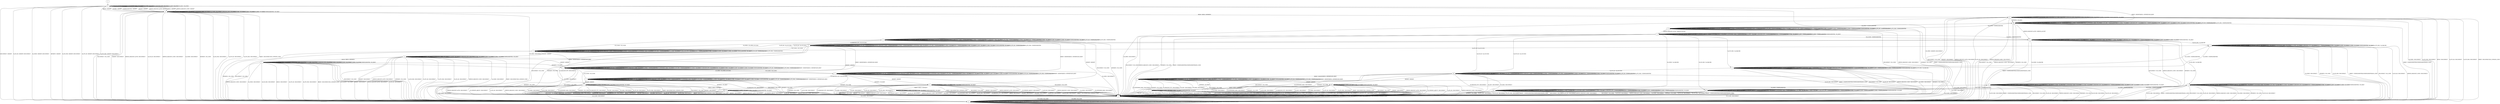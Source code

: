 digraph "" {
	graph ["Incoming time"=0.2851729393005371,
		"Outgoing time"=0.42455339431762695,
		Output="{'States': 32, 'Transitions': 683, 'Filename': '../results/ssh/OpenSSH-OpenSSH-msat-5.dot'}",
		Reference="{'States': 32, 'Transitions': 683, 'Filename': '../subjects/ssh/OpenSSH.dot'}",
		Solver=msat,
		Updated="{'States': 32, 'Transitions': 683, 'Filename': '../subjects/ssh/OpenSSH.dot'}",
		"f-measure"=1.0,
		precision=1.0,
		recall=1.0
	];
	a -> a	[key=0,
		label="CH_WINDOW_ADJUST / CH_NONE"];
	a -> a	[key=1,
		label="DEBUG / NO_RESP"];
	a -> a	[key=2,
		label="CH_EXTENDED_DATA / CH_NONE"];
	a -> a	[key=3,
		label="CH_CLOSE / CH_NONE"];
	a -> a	[key=4,
		label="CH_REQUEST_PTY / CH_NONE"];
	a -> a	[key=5,
		label="IGNORE / NO_RESP"];
	a -> a	[key=6,
		label="CH_EOF / CH_NONE"];
	a -> a	[key=7,
		label="CH_DATA / CH_NONE"];
	a -> a	[key=8,
		label="UNIMPLEMENTED / NO_RESP"];
	a -> f	[key=0,
		label="CH_OPEN / DISCONNECT"];
	a -> l	[key=0,
		label="KEX30 / KEX31+NEWKEYS"];
	a -> q	[key=0,
		label="DISCONNECT / NO_CONN"];
	a -> q	[key=1,
		label="KEXINIT / DISCONNECT"];
	a -> q	[key=2,
		label="SERVICE_REQUEST_AUTH / DISCONNECT"];
	a -> q	[key=3,
		label="UA_PK_OK / DISCONNECT"];
	a -> q	[key=4,
		label="SERVICE_REQUEST_CONN / DISCONNECT"];
	a -> q	[key=5,
		label="UA_NONE / DISCONNECT"];
	a -> q	[key=6,
		label="NEWKEYS / NO_CONN"];
	a -> q	[key=7,
		label="UA_PK_NOK / DISCONNECT"];
	a -> q	[key=8,
		label="UA_PW_OK / DISCONNECT"];
	a -> q	[key=9,
		label="UA_PW_NOK / DISCONNECT"];
	a -> q	[key=10,
		label="REKEY / DISCONNECT|NO_CONN|NO_CONN"];
	b -> b	[key=0,
		label="CH_WINDOW_ADJUST / CH_NONE"];
	b -> b	[key=1,
		label="CH_EXTENDED_DATA / CH_NONE"];
	b -> b	[key=2,
		label="CH_CLOSE / CH_NONE"];
	b -> b	[key=3,
		label="CH_REQUEST_PTY / CH_NONE"];
	b -> b	[key=4,
		label="CH_EOF / CH_NONE"];
	b -> b	[key=5,
		label="CH_DATA / CH_NONE"];
	b -> f	[key=0,
		label="CH_OPEN / KEXINIT+DISCONNECT"];
	b -> q	[key=0,
		label="DISCONNECT / KEXINIT"];
	b -> q	[key=1,
		label="UA_PK_OK / KEXINIT+DISCONNECT"];
	b -> q	[key=2,
		label="UA_NONE / KEXINIT+DISCONNECT"];
	b -> q	[key=3,
		label="NEWKEYS / KEXINIT"];
	b -> q	[key=4,
		label="UA_PK_NOK / KEXINIT+DISCONNECT"];
	b -> q	[key=5,
		label="UA_PW_OK / KEXINIT+DISCONNECT"];
	b -> q	[key=6,
		label="UA_PW_NOK / KEXINIT+DISCONNECT"];
	b -> w	[key=0,
		label="KEXINIT / KEXINIT"];
	b -> w	[key=1,
		label="SERVICE_REQUEST_AUTH / KEXINIT"];
	b -> w	[key=2,
		label="DEBUG / KEXINIT"];
	b -> w	[key=3,
		label="SERVICE_REQUEST_CONN / KEXINIT"];
	b -> w	[key=4,
		label="KEX30 / KEXINIT"];
	b -> w	[key=5,
		label="IGNORE / KEXINIT"];
	b -> w	[key=6,
		label="UNIMPLEMENTED / KEXINIT"];
	b -> bb	[key=0,
		label="REKEY / KEXINIT|KEX31+NEWKEYS|NO_RESP"];
	c -> a	[key=0,
		label="KEXINIT / KEXINIT"];
	c -> c	[key=0,
		label="SERVICE_REQUEST_AUTH / NO_RESP"];
	c -> c	[key=1,
		label="CH_WINDOW_ADJUST / CH_NONE"];
	c -> c	[key=2,
		label="DEBUG / NO_RESP"];
	c -> c	[key=3,
		label="UA_PK_OK / UNIMPLEMENTED"];
	c -> c	[key=4,
		label="SERVICE_REQUEST_CONN / NO_RESP"];
	c -> c	[key=5,
		label="UA_NONE / UNIMPLEMENTED"];
	c -> c	[key=6,
		label="CH_EXTENDED_DATA / CH_NONE"];
	c -> c	[key=7,
		label="UA_PK_NOK / UNIMPLEMENTED"];
	c -> c	[key=8,
		label="CH_CLOSE / CH_NONE"];
	c -> c	[key=9,
		label="CH_REQUEST_PTY / CH_NONE"];
	c -> c	[key=10,
		label="KEX30 / NO_RESP"];
	c -> c	[key=11,
		label="IGNORE / NO_RESP"];
	c -> c	[key=12,
		label="CH_EOF / CH_NONE"];
	c -> c	[key=13,
		label="CH_DATA / CH_NONE"];
	c -> c	[key=14,
		label="UNIMPLEMENTED / NO_RESP"];
	c -> c	[key=15,
		label="UA_PW_OK / UNIMPLEMENTED"];
	c -> c	[key=16,
		label="UA_PW_NOK / UNIMPLEMENTED"];
	c -> c	[key=17,
		label="REKEY / KEXINIT|KEX31+NEWKEYS|NO_RESP"];
	c -> q	[key=0,
		label="DISCONNECT / NO_CONN"];
	c -> q	[key=1,
		label="NEWKEYS / NO_CONN"];
	c -> x	[key=0,
		label="CH_OPEN / CH_OPEN_SUCCESS"];
	d -> d	[key=0,
		label="KEXINIT / UNIMPLEMENTED"];
	d -> d	[key=1,
		label="CH_WINDOW_ADJUST / UNIMPLEMENTED"];
	d -> d	[key=2,
		label="DEBUG / NO_RESP"];
	d -> d	[key=3,
		label="UA_PK_OK / UNIMPLEMENTED"];
	d -> d	[key=4,
		label="UA_NONE / UNIMPLEMENTED"];
	d -> d	[key=5,
		label="CH_EXTENDED_DATA / UNIMPLEMENTED"];
	d -> d	[key=6,
		label="UA_PK_NOK / UNIMPLEMENTED"];
	d -> d	[key=7,
		label="CH_OPEN / CH_MAX"];
	d -> d	[key=8,
		label="CH_REQUEST_PTY / UNIMPLEMENTED"];
	d -> d	[key=9,
		label="KEX30 / UNIMPLEMENTED"];
	d -> d	[key=10,
		label="IGNORE / NO_RESP"];
	d -> d	[key=11,
		label="CH_EOF / UNIMPLEMENTED"];
	d -> d	[key=12,
		label="CH_DATA / UNIMPLEMENTED"];
	d -> d	[key=13,
		label="UNIMPLEMENTED / NO_RESP"];
	d -> d	[key=14,
		label="UA_PW_OK / UNIMPLEMENTED"];
	d -> d	[key=15,
		label="UA_PW_NOK / UNIMPLEMENTED"];
	d -> f	[key=0,
		label="DISCONNECT / NO_CONN"];
	d -> f	[key=1,
		label="SERVICE_REQUEST_CONN / DISCONNECT"];
	d -> f	[key=2,
		label="NEWKEYS / NO_CONN"];
	d -> f	[key=3,
		label="REKEY / UNIMPLEMENTED|UNIMPLEMENTED|NO_CONN"];
	d -> y	[key=0,
		label="SERVICE_REQUEST_AUTH / SERVICE_ACCEPT"];
	d -> bb	[key=0,
		label="CH_CLOSE / UNIMPLEMENTED"];
	e -> e	[key=0,
		label="SERVICE_REQUEST_AUTH / NO_RESP"];
	e -> e	[key=1,
		label="CH_WINDOW_ADJUST / NO_RESP"];
	e -> e	[key=2,
		label="DEBUG / NO_RESP"];
	e -> e	[key=3,
		label="UA_PK_OK / UNIMPLEMENTED"];
	e -> e	[key=4,
		label="SERVICE_REQUEST_CONN / NO_RESP"];
	e -> e	[key=5,
		label="UA_NONE / UNIMPLEMENTED"];
	e -> e	[key=6,
		label="UA_PK_NOK / UNIMPLEMENTED"];
	e -> e	[key=7,
		label="CH_OPEN / CH_MAX"];
	e -> e	[key=8,
		label="KEX30 / NO_RESP"];
	e -> e	[key=9,
		label="IGNORE / NO_RESP"];
	e -> e	[key=10,
		label="UNIMPLEMENTED / NO_RESP"];
	e -> e	[key=11,
		label="UA_PW_OK / UNIMPLEMENTED"];
	e -> e	[key=12,
		label="UA_PW_NOK / UNIMPLEMENTED"];
	e -> e	[key=13,
		label="REKEY / KEXINIT|KEX31+NEWKEYS|NO_RESP"];
	e -> f	[key=0,
		label="DISCONNECT / NO_CONN"];
	e -> f	[key=1,
		label="CH_EXTENDED_DATA / DISCONNECT"];
	e -> f	[key=2,
		label="NEWKEYS / NO_CONN"];
	e -> f	[key=3,
		label="CH_REQUEST_PTY / DISCONNECT"];
	e -> f	[key=4,
		label="CH_EOF / DISCONNECT"];
	e -> f	[key=5,
		label="CH_DATA / DISCONNECT"];
	e -> q	[key=0,
		label="CH_CLOSE / DISCONNECT"];
	e -> dd	[key=0,
		label="KEXINIT / KEXINIT"];
	f -> f	[key=0,
		label="DISCONNECT / NO_CONN"];
	f -> f	[key=1,
		label="KEXINIT / NO_CONN"];
	f -> f	[key=2,
		label="SERVICE_REQUEST_AUTH / NO_CONN"];
	f -> f	[key=3,
		label="CH_WINDOW_ADJUST / NO_CONN"];
	f -> f	[key=4,
		label="DEBUG / NO_CONN"];
	f -> f	[key=5,
		label="UA_PK_OK / NO_CONN"];
	f -> f	[key=6,
		label="SERVICE_REQUEST_CONN / NO_CONN"];
	f -> f	[key=7,
		label="UA_NONE / NO_CONN"];
	f -> f	[key=8,
		label="CH_EXTENDED_DATA / NO_CONN"];
	f -> f	[key=9,
		label="NEWKEYS / NO_CONN"];
	f -> f	[key=10,
		label="UA_PK_NOK / NO_CONN"];
	f -> f	[key=11,
		label="CH_OPEN / CH_MAX"];
	f -> f	[key=12,
		label="CH_REQUEST_PTY / NO_CONN"];
	f -> f	[key=13,
		label="KEX30 / NO_CONN"];
	f -> f	[key=14,
		label="IGNORE / NO_CONN"];
	f -> f	[key=15,
		label="CH_EOF / NO_CONN"];
	f -> f	[key=16,
		label="CH_DATA / NO_CONN"];
	f -> f	[key=17,
		label="UNIMPLEMENTED / NO_CONN"];
	f -> f	[key=18,
		label="UA_PW_OK / NO_CONN"];
	f -> f	[key=19,
		label="UA_PW_NOK / NO_CONN"];
	f -> f	[key=20,
		label="REKEY / NO_CONN|NO_CONN|NO_CONN"];
	f -> q	[key=0,
		label="CH_CLOSE / NO_CONN"];
	g -> f	[key=0,
		label="DISCONNECT / NO_CONN"];
	g -> f	[key=1,
		label="NEWKEYS / NO_CONN"];
	g -> g	[key=0,
		label="SERVICE_REQUEST_AUTH / UNIMPLEMENTED"];
	g -> g	[key=1,
		label="CH_WINDOW_ADJUST / NO_RESP"];
	g -> g	[key=2,
		label="DEBUG / NO_RESP"];
	g -> g	[key=3,
		label="UA_PK_OK / UNIMPLEMENTED"];
	g -> g	[key=4,
		label="SERVICE_REQUEST_CONN / UNIMPLEMENTED"];
	g -> g	[key=5,
		label="UA_NONE / UNIMPLEMENTED"];
	g -> g	[key=6,
		label="CH_EXTENDED_DATA / NO_RESP"];
	g -> g	[key=7,
		label="UA_PK_NOK / UNIMPLEMENTED"];
	g -> g	[key=8,
		label="CH_OPEN / CH_MAX"];
	g -> g	[key=9,
		label="KEX30 / UNIMPLEMENTED"];
	g -> g	[key=10,
		label="IGNORE / NO_RESP"];
	g -> g	[key=11,
		label="CH_EOF / NO_RESP"];
	g -> g	[key=12,
		label="CH_DATA / NO_RESP"];
	g -> g	[key=13,
		label="UNIMPLEMENTED / NO_RESP"];
	g -> g	[key=14,
		label="UA_PW_OK / UNIMPLEMENTED"];
	g -> g	[key=15,
		label="UA_PW_NOK / UNIMPLEMENTED"];
	g -> h	[key=0,
		label="CH_REQUEST_PTY / CH_SUCCESS"];
	g -> n	[key=0,
		label="KEXINIT / KEXINIT"];
	g -> x	[key=0,
		label="REKEY / KEXINIT|KEX31+NEWKEYS|NO_RESP"];
	g -> z	[key=0,
		label="CH_CLOSE / CH_CLOSE"];
	h -> f	[key=0,
		label="DISCONNECT / NO_CONN"];
	h -> f	[key=1,
		label="NEWKEYS / NO_CONN"];
	h -> f	[key=2,
		label="CH_REQUEST_PTY / DISCONNECT"];
	h -> h	[key=0,
		label="SERVICE_REQUEST_AUTH / UNIMPLEMENTED"];
	h -> h	[key=1,
		label="CH_WINDOW_ADJUST / NO_RESP"];
	h -> h	[key=2,
		label="DEBUG / NO_RESP"];
	h -> h	[key=3,
		label="UA_PK_OK / UNIMPLEMENTED"];
	h -> h	[key=4,
		label="SERVICE_REQUEST_CONN / UNIMPLEMENTED"];
	h -> h	[key=5,
		label="UA_NONE / UNIMPLEMENTED"];
	h -> h	[key=6,
		label="CH_EXTENDED_DATA / NO_RESP"];
	h -> h	[key=7,
		label="UA_PK_NOK / UNIMPLEMENTED"];
	h -> h	[key=8,
		label="CH_OPEN / CH_MAX"];
	h -> h	[key=9,
		label="KEX30 / UNIMPLEMENTED"];
	h -> h	[key=10,
		label="IGNORE / NO_RESP"];
	h -> h	[key=11,
		label="CH_EOF / NO_RESP"];
	h -> h	[key=12,
		label="CH_DATA / NO_RESP"];
	h -> h	[key=13,
		label="UNIMPLEMENTED / NO_RESP"];
	h -> h	[key=14,
		label="UA_PW_OK / UNIMPLEMENTED"];
	h -> h	[key=15,
		label="UA_PW_NOK / UNIMPLEMENTED"];
	h -> r	[key=0,
		label="REKEY / KEXINIT|KEX31+NEWKEYS|NO_RESP"];
	h -> u	[key=0,
		label="KEXINIT / KEXINIT"];
	h -> z	[key=0,
		label="CH_CLOSE / CH_CLOSE"];
	i -> f	[key=0,
		label="DISCONNECT / NO_CONN"];
	i -> f	[key=1,
		label="KEXINIT / DISCONNECT"];
	i -> f	[key=2,
		label="SERVICE_REQUEST_AUTH / DISCONNECT"];
	i -> f	[key=3,
		label="CH_WINDOW_ADJUST / DISCONNECT"];
	i -> f	[key=4,
		label="UA_PK_OK / DISCONNECT"];
	i -> f	[key=5,
		label="SERVICE_REQUEST_CONN / DISCONNECT"];
	i -> f	[key=6,
		label="UA_NONE / DISCONNECT"];
	i -> f	[key=7,
		label="CH_EXTENDED_DATA / DISCONNECT"];
	i -> f	[key=8,
		label="UA_PK_NOK / DISCONNECT"];
	i -> f	[key=9,
		label="CH_REQUEST_PTY / DISCONNECT"];
	i -> f	[key=10,
		label="KEX30 / DISCONNECT"];
	i -> f	[key=11,
		label="CH_EOF / DISCONNECT"];
	i -> f	[key=12,
		label="CH_DATA / DISCONNECT"];
	i -> f	[key=13,
		label="UA_PW_OK / DISCONNECT"];
	i -> f	[key=14,
		label="UA_PW_NOK / DISCONNECT"];
	i -> f	[key=15,
		label="REKEY / DISCONNECT|NO_CONN|NO_CONN"];
	i -> i	[key=0,
		label="DEBUG / NO_RESP"];
	i -> i	[key=1,
		label="CH_OPEN / CH_MAX"];
	i -> i	[key=2,
		label="IGNORE / NO_RESP"];
	i -> i	[key=3,
		label="UNIMPLEMENTED / NO_RESP"];
	i -> q	[key=0,
		label="CH_CLOSE / DISCONNECT"];
	i -> x	[key=0,
		label="NEWKEYS / NO_RESP"];
	j -> j	[key=0,
		label="KEXINIT / UNIMPLEMENTED"];
	j -> j	[key=1,
		label="SERVICE_REQUEST_AUTH / SERVICE_ACCEPT"];
	j -> j	[key=2,
		label="CH_WINDOW_ADJUST / CH_NONE"];
	j -> j	[key=3,
		label="DEBUG / NO_RESP"];
	j -> j	[key=4,
		label="CH_EXTENDED_DATA / CH_NONE"];
	j -> j	[key=5,
		label="CH_CLOSE / CH_NONE"];
	j -> j	[key=6,
		label="CH_REQUEST_PTY / CH_NONE"];
	j -> j	[key=7,
		label="KEX30 / UNIMPLEMENTED"];
	j -> j	[key=8,
		label="IGNORE / NO_RESP"];
	j -> j	[key=9,
		label="CH_EOF / CH_NONE"];
	j -> j	[key=10,
		label="CH_DATA / CH_NONE"];
	j -> j	[key=11,
		label="UNIMPLEMENTED / NO_RESP"];
	j -> j	[key=12,
		label="UA_PW_NOK / UA_FAILURE"];
	j -> q	[key=0,
		label="DISCONNECT / NO_CONN"];
	j -> q	[key=1,
		label="UA_PK_OK / DISCONNECT"];
	j -> q	[key=2,
		label="SERVICE_REQUEST_CONN / DISCONNECT"];
	j -> q	[key=3,
		label="UA_NONE / DISCONNECT"];
	j -> q	[key=4,
		label="NEWKEYS / NO_CONN"];
	j -> q	[key=5,
		label="UA_PK_NOK / DISCONNECT"];
	j -> q	[key=6,
		label="REKEY / UNIMPLEMENTED|UNIMPLEMENTED|NO_CONN"];
	j -> s	[key=0,
		label="CH_OPEN / UNIMPLEMENTED"];
	j -> z	[key=0,
		label="UA_PW_OK / UA_SUCCESS"];
	k -> j	[key=0,
		label="UA_PW_NOK / UA_FAILURE"];
	k -> k	[key=0,
		label="KEXINIT / UNIMPLEMENTED"];
	k -> k	[key=1,
		label="SERVICE_REQUEST_AUTH / SERVICE_ACCEPT"];
	k -> k	[key=2,
		label="CH_WINDOW_ADJUST / CH_NONE"];
	k -> k	[key=3,
		label="DEBUG / NO_RESP"];
	k -> k	[key=4,
		label="CH_EXTENDED_DATA / CH_NONE"];
	k -> k	[key=5,
		label="CH_CLOSE / CH_NONE"];
	k -> k	[key=6,
		label="CH_REQUEST_PTY / CH_NONE"];
	k -> k	[key=7,
		label="KEX30 / UNIMPLEMENTED"];
	k -> k	[key=8,
		label="IGNORE / NO_RESP"];
	k -> k	[key=9,
		label="CH_EOF / CH_NONE"];
	k -> k	[key=10,
		label="CH_DATA / CH_NONE"];
	k -> k	[key=11,
		label="UNIMPLEMENTED / NO_RESP"];
	k -> p	[key=0,
		label="UA_NONE / UA_FAILURE"];
	k -> q	[key=0,
		label="DISCONNECT / NO_CONN"];
	k -> q	[key=1,
		label="SERVICE_REQUEST_CONN / DISCONNECT"];
	k -> q	[key=2,
		label="NEWKEYS / NO_CONN"];
	k -> q	[key=3,
		label="REKEY / UNIMPLEMENTED|UNIMPLEMENTED|NO_CONN"];
	k -> t	[key=0,
		label="UA_PK_NOK / UA_FAILURE"];
	k -> y	[key=0,
		label="CH_OPEN / UNIMPLEMENTED"];
	k -> z	[key=0,
		label="UA_PK_OK / UA_SUCCESS"];
	k -> z	[key=1,
		label="UA_PW_OK / UA_SUCCESS"];
	l -> c	[key=0,
		label="NEWKEYS / NO_RESP"];
	l -> f	[key=0,
		label="CH_OPEN / DISCONNECT"];
	l -> l	[key=0,
		label="CH_WINDOW_ADJUST / CH_NONE"];
	l -> l	[key=1,
		label="DEBUG / NO_RESP"];
	l -> l	[key=2,
		label="CH_EXTENDED_DATA / CH_NONE"];
	l -> l	[key=3,
		label="CH_CLOSE / CH_NONE"];
	l -> l	[key=4,
		label="CH_REQUEST_PTY / CH_NONE"];
	l -> l	[key=5,
		label="IGNORE / NO_RESP"];
	l -> l	[key=6,
		label="CH_EOF / CH_NONE"];
	l -> l	[key=7,
		label="CH_DATA / CH_NONE"];
	l -> l	[key=8,
		label="UNIMPLEMENTED / NO_RESP"];
	l -> q	[key=0,
		label="DISCONNECT / NO_CONN"];
	l -> q	[key=1,
		label="KEXINIT / DISCONNECT"];
	l -> q	[key=2,
		label="SERVICE_REQUEST_AUTH / DISCONNECT"];
	l -> q	[key=3,
		label="UA_PK_OK / DISCONNECT"];
	l -> q	[key=4,
		label="SERVICE_REQUEST_CONN / DISCONNECT"];
	l -> q	[key=5,
		label="UA_NONE / DISCONNECT"];
	l -> q	[key=6,
		label="UA_PK_NOK / DISCONNECT"];
	l -> q	[key=7,
		label="KEX30 / DISCONNECT"];
	l -> q	[key=8,
		label="UA_PW_OK / DISCONNECT"];
	l -> q	[key=9,
		label="UA_PW_NOK / DISCONNECT"];
	l -> q	[key=10,
		label="REKEY / DISCONNECT|NO_CONN|NO_CONN"];
	m -> f	[key=0,
		label="DISCONNECT / NO_CONN"];
	m -> f	[key=1,
		label="UA_PK_OK / DISCONNECT"];
	m -> f	[key=2,
		label="SERVICE_REQUEST_CONN / DISCONNECT"];
	m -> f	[key=3,
		label="NEWKEYS / NO_CONN"];
	m -> f	[key=4,
		label="UA_PK_NOK / DISCONNECT"];
	m -> f	[key=5,
		label="UA_PW_OK / DISCONNECT"];
	m -> f	[key=6,
		label="UA_PW_NOK / DISCONNECT"];
	m -> f	[key=7,
		label="REKEY / UNIMPLEMENTED|UNIMPLEMENTED|NO_CONN"];
	m -> m	[key=0,
		label="KEXINIT / UNIMPLEMENTED"];
	m -> m	[key=1,
		label="SERVICE_REQUEST_AUTH / SERVICE_ACCEPT"];
	m -> m	[key=2,
		label="CH_WINDOW_ADJUST / UNIMPLEMENTED"];
	m -> m	[key=3,
		label="DEBUG / NO_RESP"];
	m -> m	[key=4,
		label="UA_NONE / UA_FAILURE"];
	m -> m	[key=5,
		label="CH_EXTENDED_DATA / UNIMPLEMENTED"];
	m -> m	[key=6,
		label="CH_OPEN / CH_MAX"];
	m -> m	[key=7,
		label="CH_REQUEST_PTY / UNIMPLEMENTED"];
	m -> m	[key=8,
		label="KEX30 / UNIMPLEMENTED"];
	m -> m	[key=9,
		label="IGNORE / NO_RESP"];
	m -> m	[key=10,
		label="CH_EOF / UNIMPLEMENTED"];
	m -> m	[key=11,
		label="CH_DATA / UNIMPLEMENTED"];
	m -> m	[key=12,
		label="UNIMPLEMENTED / NO_RESP"];
	m -> p	[key=0,
		label="CH_CLOSE / UNIMPLEMENTED"];
	n -> f	[key=0,
		label="DISCONNECT / NO_CONN"];
	n -> f	[key=1,
		label="KEXINIT / DISCONNECT"];
	n -> f	[key=2,
		label="SERVICE_REQUEST_AUTH / DISCONNECT"];
	n -> f	[key=3,
		label="CH_WINDOW_ADJUST / DISCONNECT"];
	n -> f	[key=4,
		label="UA_PK_OK / DISCONNECT"];
	n -> f	[key=5,
		label="SERVICE_REQUEST_CONN / DISCONNECT"];
	n -> f	[key=6,
		label="UA_NONE / DISCONNECT"];
	n -> f	[key=7,
		label="CH_EXTENDED_DATA / DISCONNECT"];
	n -> f	[key=8,
		label="NEWKEYS / NO_CONN"];
	n -> f	[key=9,
		label="UA_PK_NOK / DISCONNECT"];
	n -> f	[key=10,
		label="CH_REQUEST_PTY / DISCONNECT"];
	n -> f	[key=11,
		label="CH_EOF / DISCONNECT"];
	n -> f	[key=12,
		label="CH_DATA / DISCONNECT"];
	n -> f	[key=13,
		label="UA_PW_OK / DISCONNECT"];
	n -> f	[key=14,
		label="UA_PW_NOK / DISCONNECT"];
	n -> f	[key=15,
		label="REKEY / DISCONNECT|NO_CONN|NO_CONN"];
	n -> i	[key=0,
		label="KEX30 / KEX31+NEWKEYS"];
	n -> n	[key=0,
		label="DEBUG / NO_RESP"];
	n -> n	[key=1,
		label="CH_OPEN / CH_MAX"];
	n -> n	[key=2,
		label="IGNORE / NO_RESP"];
	n -> n	[key=3,
		label="UNIMPLEMENTED / NO_RESP"];
	n -> q	[key=0,
		label="CH_CLOSE / DISCONNECT"];
	o -> b	[key=0];
	p -> m	[key=0,
		label="CH_OPEN / UNIMPLEMENTED"];
	p -> p	[key=0,
		label="KEXINIT / UNIMPLEMENTED"];
	p -> p	[key=1,
		label="SERVICE_REQUEST_AUTH / SERVICE_ACCEPT"];
	p -> p	[key=2,
		label="CH_WINDOW_ADJUST / CH_NONE"];
	p -> p	[key=3,
		label="DEBUG / NO_RESP"];
	p -> p	[key=4,
		label="UA_NONE / UA_FAILURE"];
	p -> p	[key=5,
		label="CH_EXTENDED_DATA / CH_NONE"];
	p -> p	[key=6,
		label="CH_CLOSE / CH_NONE"];
	p -> p	[key=7,
		label="CH_REQUEST_PTY / CH_NONE"];
	p -> p	[key=8,
		label="KEX30 / UNIMPLEMENTED"];
	p -> p	[key=9,
		label="IGNORE / NO_RESP"];
	p -> p	[key=10,
		label="CH_EOF / CH_NONE"];
	p -> p	[key=11,
		label="CH_DATA / CH_NONE"];
	p -> p	[key=12,
		label="UNIMPLEMENTED / NO_RESP"];
	p -> q	[key=0,
		label="DISCONNECT / NO_CONN"];
	p -> q	[key=1,
		label="UA_PK_OK / DISCONNECT"];
	p -> q	[key=2,
		label="SERVICE_REQUEST_CONN / DISCONNECT"];
	p -> q	[key=3,
		label="NEWKEYS / NO_CONN"];
	p -> q	[key=4,
		label="UA_PK_NOK / DISCONNECT"];
	p -> q	[key=5,
		label="UA_PW_OK / DISCONNECT"];
	p -> q	[key=6,
		label="UA_PW_NOK / DISCONNECT"];
	p -> q	[key=7,
		label="REKEY / UNIMPLEMENTED|UNIMPLEMENTED|NO_CONN"];
	q -> f	[key=0,
		label="CH_OPEN / NO_CONN"];
	q -> q	[key=0,
		label="DISCONNECT / NO_CONN"];
	q -> q	[key=1,
		label="KEXINIT / NO_CONN"];
	q -> q	[key=2,
		label="SERVICE_REQUEST_AUTH / NO_CONN"];
	q -> q	[key=3,
		label="CH_WINDOW_ADJUST / CH_NONE"];
	q -> q	[key=4,
		label="DEBUG / NO_CONN"];
	q -> q	[key=5,
		label="UA_PK_OK / NO_CONN"];
	q -> q	[key=6,
		label="SERVICE_REQUEST_CONN / NO_CONN"];
	q -> q	[key=7,
		label="UA_NONE / NO_CONN"];
	q -> q	[key=8,
		label="CH_EXTENDED_DATA / CH_NONE"];
	q -> q	[key=9,
		label="NEWKEYS / NO_CONN"];
	q -> q	[key=10,
		label="UA_PK_NOK / NO_CONN"];
	q -> q	[key=11,
		label="CH_CLOSE / CH_NONE"];
	q -> q	[key=12,
		label="CH_REQUEST_PTY / CH_NONE"];
	q -> q	[key=13,
		label="KEX30 / NO_CONN"];
	q -> q	[key=14,
		label="IGNORE / NO_CONN"];
	q -> q	[key=15,
		label="CH_EOF / CH_NONE"];
	q -> q	[key=16,
		label="CH_DATA / CH_NONE"];
	q -> q	[key=17,
		label="UNIMPLEMENTED / NO_CONN"];
	q -> q	[key=18,
		label="UA_PW_OK / NO_CONN"];
	q -> q	[key=19,
		label="UA_PW_NOK / NO_CONN"];
	q -> q	[key=20,
		label="REKEY / NO_CONN|NO_CONN|NO_CONN"];
	r -> c	[key=0,
		label="CH_CLOSE / CH_CLOSE"];
	r -> f	[key=0,
		label="DISCONNECT / NO_CONN"];
	r -> f	[key=1,
		label="NEWKEYS / NO_CONN"];
	r -> f	[key=2,
		label="CH_REQUEST_PTY / DISCONNECT"];
	r -> r	[key=0,
		label="SERVICE_REQUEST_AUTH / NO_RESP"];
	r -> r	[key=1,
		label="CH_WINDOW_ADJUST / NO_RESP"];
	r -> r	[key=2,
		label="DEBUG / NO_RESP"];
	r -> r	[key=3,
		label="UA_PK_OK / UNIMPLEMENTED"];
	r -> r	[key=4,
		label="SERVICE_REQUEST_CONN / NO_RESP"];
	r -> r	[key=5,
		label="UA_NONE / UNIMPLEMENTED"];
	r -> r	[key=6,
		label="CH_EXTENDED_DATA / NO_RESP"];
	r -> r	[key=7,
		label="UA_PK_NOK / UNIMPLEMENTED"];
	r -> r	[key=8,
		label="CH_OPEN / CH_MAX"];
	r -> r	[key=9,
		label="KEX30 / NO_RESP"];
	r -> r	[key=10,
		label="IGNORE / NO_RESP"];
	r -> r	[key=11,
		label="CH_EOF / NO_RESP"];
	r -> r	[key=12,
		label="CH_DATA / NO_RESP"];
	r -> r	[key=13,
		label="UNIMPLEMENTED / NO_RESP"];
	r -> r	[key=14,
		label="UA_PW_OK / UNIMPLEMENTED"];
	r -> r	[key=15,
		label="UA_PW_NOK / UNIMPLEMENTED"];
	r -> r	[key=16,
		label="REKEY / KEXINIT|KEX31+NEWKEYS|NO_RESP"];
	r -> u	[key=0,
		label="KEXINIT / KEXINIT"];
	s -> f	[key=0,
		label="DISCONNECT / NO_CONN"];
	s -> f	[key=1,
		label="UA_PK_OK / DISCONNECT"];
	s -> f	[key=2,
		label="SERVICE_REQUEST_CONN / DISCONNECT"];
	s -> f	[key=3,
		label="UA_NONE / DISCONNECT"];
	s -> f	[key=4,
		label="NEWKEYS / NO_CONN"];
	s -> f	[key=5,
		label="UA_PK_NOK / DISCONNECT"];
	s -> f	[key=6,
		label="REKEY / UNIMPLEMENTED|UNIMPLEMENTED|NO_CONN"];
	s -> j	[key=0,
		label="CH_CLOSE / UNIMPLEMENTED"];
	s -> s	[key=0,
		label="KEXINIT / UNIMPLEMENTED"];
	s -> s	[key=1,
		label="SERVICE_REQUEST_AUTH / SERVICE_ACCEPT"];
	s -> s	[key=2,
		label="CH_WINDOW_ADJUST / UNIMPLEMENTED"];
	s -> s	[key=3,
		label="DEBUG / NO_RESP"];
	s -> s	[key=4,
		label="CH_EXTENDED_DATA / UNIMPLEMENTED"];
	s -> s	[key=5,
		label="CH_OPEN / CH_MAX"];
	s -> s	[key=6,
		label="CH_REQUEST_PTY / UNIMPLEMENTED"];
	s -> s	[key=7,
		label="KEX30 / UNIMPLEMENTED"];
	s -> s	[key=8,
		label="IGNORE / NO_RESP"];
	s -> s	[key=9,
		label="CH_EOF / UNIMPLEMENTED"];
	s -> s	[key=10,
		label="CH_DATA / UNIMPLEMENTED"];
	s -> s	[key=11,
		label="UNIMPLEMENTED / NO_RESP"];
	s -> s	[key=12,
		label="UA_PW_NOK / UA_FAILURE"];
	s -> ee	[key=0,
		label="UA_PW_OK / UA_SUCCESS"];
	t -> q	[key=0,
		label="DISCONNECT / NO_CONN"];
	t -> q	[key=1,
		label="UA_PK_OK / DISCONNECT"];
	t -> q	[key=2,
		label="SERVICE_REQUEST_CONN / DISCONNECT"];
	t -> q	[key=3,
		label="UA_NONE / DISCONNECT"];
	t -> q	[key=4,
		label="NEWKEYS / NO_CONN"];
	t -> q	[key=5,
		label="UA_PW_OK / DISCONNECT"];
	t -> q	[key=6,
		label="UA_PW_NOK / DISCONNECT"];
	t -> q	[key=7,
		label="REKEY / UNIMPLEMENTED|UNIMPLEMENTED|NO_CONN"];
	t -> t	[key=0,
		label="KEXINIT / UNIMPLEMENTED"];
	t -> t	[key=1,
		label="SERVICE_REQUEST_AUTH / SERVICE_ACCEPT"];
	t -> t	[key=2,
		label="CH_WINDOW_ADJUST / CH_NONE"];
	t -> t	[key=3,
		label="DEBUG / NO_RESP"];
	t -> t	[key=4,
		label="CH_EXTENDED_DATA / CH_NONE"];
	t -> t	[key=5,
		label="UA_PK_NOK / UA_FAILURE"];
	t -> t	[key=6,
		label="CH_CLOSE / CH_NONE"];
	t -> t	[key=7,
		label="CH_REQUEST_PTY / CH_NONE"];
	t -> t	[key=8,
		label="KEX30 / UNIMPLEMENTED"];
	t -> t	[key=9,
		label="IGNORE / NO_RESP"];
	t -> t	[key=10,
		label="CH_EOF / CH_NONE"];
	t -> t	[key=11,
		label="CH_DATA / CH_NONE"];
	t -> t	[key=12,
		label="UNIMPLEMENTED / NO_RESP"];
	t -> aa	[key=0,
		label="CH_OPEN / UNIMPLEMENTED"];
	u -> f	[key=0,
		label="DISCONNECT / NO_CONN"];
	u -> f	[key=1,
		label="KEXINIT / DISCONNECT"];
	u -> f	[key=2,
		label="SERVICE_REQUEST_AUTH / DISCONNECT"];
	u -> f	[key=3,
		label="CH_WINDOW_ADJUST / DISCONNECT"];
	u -> f	[key=4,
		label="UA_PK_OK / DISCONNECT"];
	u -> f	[key=5,
		label="SERVICE_REQUEST_CONN / DISCONNECT"];
	u -> f	[key=6,
		label="UA_NONE / DISCONNECT"];
	u -> f	[key=7,
		label="CH_EXTENDED_DATA / DISCONNECT"];
	u -> f	[key=8,
		label="NEWKEYS / NO_CONN"];
	u -> f	[key=9,
		label="UA_PK_NOK / DISCONNECT"];
	u -> f	[key=10,
		label="CH_REQUEST_PTY / DISCONNECT"];
	u -> f	[key=11,
		label="CH_EOF / DISCONNECT"];
	u -> f	[key=12,
		label="CH_DATA / DISCONNECT"];
	u -> f	[key=13,
		label="UA_PW_OK / DISCONNECT"];
	u -> f	[key=14,
		label="UA_PW_NOK / DISCONNECT"];
	u -> f	[key=15,
		label="REKEY / DISCONNECT|NO_CONN|NO_CONN"];
	u -> q	[key=0,
		label="CH_CLOSE / DISCONNECT"];
	u -> u	[key=0,
		label="DEBUG / NO_RESP"];
	u -> u	[key=1,
		label="CH_OPEN / CH_MAX"];
	u -> u	[key=2,
		label="IGNORE / NO_RESP"];
	u -> u	[key=3,
		label="UNIMPLEMENTED / NO_RESP"];
	u -> ff	[key=0,
		label="KEX30 / KEX31+NEWKEYS"];
	v -> e	[key=0,
		label="NEWKEYS / NO_RESP"];
	v -> f	[key=0,
		label="DISCONNECT / NO_CONN"];
	v -> f	[key=1,
		label="KEXINIT / DISCONNECT"];
	v -> f	[key=2,
		label="SERVICE_REQUEST_AUTH / DISCONNECT"];
	v -> f	[key=3,
		label="CH_WINDOW_ADJUST / DISCONNECT"];
	v -> f	[key=4,
		label="UA_PK_OK / DISCONNECT"];
	v -> f	[key=5,
		label="SERVICE_REQUEST_CONN / DISCONNECT"];
	v -> f	[key=6,
		label="UA_NONE / DISCONNECT"];
	v -> f	[key=7,
		label="CH_EXTENDED_DATA / DISCONNECT"];
	v -> f	[key=8,
		label="UA_PK_NOK / DISCONNECT"];
	v -> f	[key=9,
		label="CH_REQUEST_PTY / DISCONNECT"];
	v -> f	[key=10,
		label="KEX30 / DISCONNECT"];
	v -> f	[key=11,
		label="CH_EOF / DISCONNECT"];
	v -> f	[key=12,
		label="CH_DATA / DISCONNECT"];
	v -> f	[key=13,
		label="UA_PW_OK / DISCONNECT"];
	v -> f	[key=14,
		label="UA_PW_NOK / DISCONNECT"];
	v -> f	[key=15,
		label="REKEY / DISCONNECT|NO_CONN|NO_CONN"];
	v -> q	[key=0,
		label="CH_CLOSE / DISCONNECT"];
	v -> v	[key=0,
		label="DEBUG / NO_RESP"];
	v -> v	[key=1,
		label="CH_OPEN / CH_MAX"];
	v -> v	[key=2,
		label="IGNORE / NO_RESP"];
	v -> v	[key=3,
		label="UNIMPLEMENTED / NO_RESP"];
	w -> f	[key=0,
		label="CH_OPEN / DISCONNECT"];
	w -> q	[key=0,
		label="DISCONNECT / NO_CONN"];
	w -> q	[key=1,
		label="KEXINIT / DISCONNECT"];
	w -> q	[key=2,
		label="SERVICE_REQUEST_AUTH / DISCONNECT"];
	w -> q	[key=3,
		label="UA_PK_OK / DISCONNECT"];
	w -> q	[key=4,
		label="SERVICE_REQUEST_CONN / DISCONNECT"];
	w -> q	[key=5,
		label="UA_NONE / DISCONNECT"];
	w -> q	[key=6,
		label="NEWKEYS / NO_CONN"];
	w -> q	[key=7,
		label="UA_PK_NOK / DISCONNECT"];
	w -> q	[key=8,
		label="UA_PW_OK / DISCONNECT"];
	w -> q	[key=9,
		label="UA_PW_NOK / DISCONNECT"];
	w -> q	[key=10,
		label="REKEY / DISCONNECT|NO_CONN|NO_CONN"];
	w -> w	[key=0,
		label="CH_WINDOW_ADJUST / CH_NONE"];
	w -> w	[key=1,
		label="DEBUG / NO_RESP"];
	w -> w	[key=2,
		label="CH_EXTENDED_DATA / CH_NONE"];
	w -> w	[key=3,
		label="CH_CLOSE / CH_NONE"];
	w -> w	[key=4,
		label="CH_REQUEST_PTY / CH_NONE"];
	w -> w	[key=5,
		label="IGNORE / NO_RESP"];
	w -> w	[key=6,
		label="CH_EOF / CH_NONE"];
	w -> w	[key=7,
		label="CH_DATA / CH_NONE"];
	w -> w	[key=8,
		label="UNIMPLEMENTED / NO_RESP"];
	w -> cc	[key=0,
		label="KEX30 / KEX31+NEWKEYS"];
	x -> c	[key=0,
		label="CH_CLOSE / CH_CLOSE"];
	x -> f	[key=0,
		label="DISCONNECT / NO_CONN"];
	x -> f	[key=1,
		label="NEWKEYS / NO_CONN"];
	x -> n	[key=0,
		label="KEXINIT / KEXINIT"];
	x -> r	[key=0,
		label="CH_REQUEST_PTY / CH_SUCCESS"];
	x -> x	[key=0,
		label="SERVICE_REQUEST_AUTH / NO_RESP"];
	x -> x	[key=1,
		label="CH_WINDOW_ADJUST / NO_RESP"];
	x -> x	[key=2,
		label="DEBUG / NO_RESP"];
	x -> x	[key=3,
		label="UA_PK_OK / UNIMPLEMENTED"];
	x -> x	[key=4,
		label="SERVICE_REQUEST_CONN / NO_RESP"];
	x -> x	[key=5,
		label="UA_NONE / UNIMPLEMENTED"];
	x -> x	[key=6,
		label="CH_EXTENDED_DATA / NO_RESP"];
	x -> x	[key=7,
		label="UA_PK_NOK / UNIMPLEMENTED"];
	x -> x	[key=8,
		label="CH_OPEN / CH_MAX"];
	x -> x	[key=9,
		label="KEX30 / NO_RESP"];
	x -> x	[key=10,
		label="IGNORE / NO_RESP"];
	x -> x	[key=11,
		label="CH_EOF / NO_RESP"];
	x -> x	[key=12,
		label="CH_DATA / NO_RESP"];
	x -> x	[key=13,
		label="UNIMPLEMENTED / NO_RESP"];
	x -> x	[key=14,
		label="UA_PW_OK / UNIMPLEMENTED"];
	x -> x	[key=15,
		label="UA_PW_NOK / UNIMPLEMENTED"];
	x -> x	[key=16,
		label="REKEY / KEXINIT|KEX31+NEWKEYS|NO_RESP"];
	y -> f	[key=0,
		label="DISCONNECT / NO_CONN"];
	y -> f	[key=1,
		label="SERVICE_REQUEST_CONN / DISCONNECT"];
	y -> f	[key=2,
		label="NEWKEYS / NO_CONN"];
	y -> f	[key=3,
		label="REKEY / UNIMPLEMENTED|UNIMPLEMENTED|NO_CONN"];
	y -> k	[key=0,
		label="CH_CLOSE / UNIMPLEMENTED"];
	y -> m	[key=0,
		label="UA_NONE / UA_FAILURE"];
	y -> s	[key=0,
		label="UA_PW_NOK / UA_FAILURE"];
	y -> y	[key=0,
		label="KEXINIT / UNIMPLEMENTED"];
	y -> y	[key=1,
		label="SERVICE_REQUEST_AUTH / SERVICE_ACCEPT"];
	y -> y	[key=2,
		label="CH_WINDOW_ADJUST / UNIMPLEMENTED"];
	y -> y	[key=3,
		label="DEBUG / NO_RESP"];
	y -> y	[key=4,
		label="CH_EXTENDED_DATA / UNIMPLEMENTED"];
	y -> y	[key=5,
		label="CH_OPEN / CH_MAX"];
	y -> y	[key=6,
		label="CH_REQUEST_PTY / UNIMPLEMENTED"];
	y -> y	[key=7,
		label="KEX30 / UNIMPLEMENTED"];
	y -> y	[key=8,
		label="IGNORE / NO_RESP"];
	y -> y	[key=9,
		label="CH_EOF / UNIMPLEMENTED"];
	y -> y	[key=10,
		label="CH_DATA / UNIMPLEMENTED"];
	y -> y	[key=11,
		label="UNIMPLEMENTED / NO_RESP"];
	y -> aa	[key=0,
		label="UA_PK_NOK / UA_FAILURE"];
	y -> ee	[key=0,
		label="UA_PK_OK / UA_SUCCESS"];
	y -> ee	[key=1,
		label="UA_PW_OK / UA_SUCCESS"];
	z -> a	[key=0,
		label="KEXINIT / KEXINIT"];
	z -> c	[key=0,
		label="REKEY / KEXINIT|KEX31+NEWKEYS|NO_RESP"];
	z -> g	[key=0,
		label="CH_OPEN / CH_OPEN_SUCCESS"];
	z -> q	[key=0,
		label="DISCONNECT / NO_CONN"];
	z -> q	[key=1,
		label="NEWKEYS / NO_CONN"];
	z -> z	[key=0,
		label="SERVICE_REQUEST_AUTH / UNIMPLEMENTED"];
	z -> z	[key=1,
		label="CH_WINDOW_ADJUST / CH_NONE"];
	z -> z	[key=2,
		label="DEBUG / NO_RESP"];
	z -> z	[key=3,
		label="UA_PK_OK / UNIMPLEMENTED"];
	z -> z	[key=4,
		label="SERVICE_REQUEST_CONN / UNIMPLEMENTED"];
	z -> z	[key=5,
		label="UA_NONE / UNIMPLEMENTED"];
	z -> z	[key=6,
		label="CH_EXTENDED_DATA / CH_NONE"];
	z -> z	[key=7,
		label="UA_PK_NOK / UNIMPLEMENTED"];
	z -> z	[key=8,
		label="CH_CLOSE / CH_NONE"];
	z -> z	[key=9,
		label="CH_REQUEST_PTY / CH_NONE"];
	z -> z	[key=10,
		label="KEX30 / UNIMPLEMENTED"];
	z -> z	[key=11,
		label="IGNORE / NO_RESP"];
	z -> z	[key=12,
		label="CH_EOF / CH_NONE"];
	z -> z	[key=13,
		label="CH_DATA / CH_NONE"];
	z -> z	[key=14,
		label="UNIMPLEMENTED / NO_RESP"];
	z -> z	[key=15,
		label="UA_PW_OK / UNIMPLEMENTED"];
	z -> z	[key=16,
		label="UA_PW_NOK / UNIMPLEMENTED"];
	aa -> f	[key=0,
		label="DISCONNECT / NO_CONN"];
	aa -> f	[key=1,
		label="UA_PK_OK / DISCONNECT"];
	aa -> f	[key=2,
		label="SERVICE_REQUEST_CONN / DISCONNECT"];
	aa -> f	[key=3,
		label="UA_NONE / DISCONNECT"];
	aa -> f	[key=4,
		label="NEWKEYS / NO_CONN"];
	aa -> f	[key=5,
		label="UA_PW_OK / DISCONNECT"];
	aa -> f	[key=6,
		label="UA_PW_NOK / DISCONNECT"];
	aa -> f	[key=7,
		label="REKEY / UNIMPLEMENTED|UNIMPLEMENTED|NO_CONN"];
	aa -> t	[key=0,
		label="CH_CLOSE / UNIMPLEMENTED"];
	aa -> aa	[key=0,
		label="KEXINIT / UNIMPLEMENTED"];
	aa -> aa	[key=1,
		label="SERVICE_REQUEST_AUTH / SERVICE_ACCEPT"];
	aa -> aa	[key=2,
		label="CH_WINDOW_ADJUST / UNIMPLEMENTED"];
	aa -> aa	[key=3,
		label="DEBUG / NO_RESP"];
	aa -> aa	[key=4,
		label="CH_EXTENDED_DATA / UNIMPLEMENTED"];
	aa -> aa	[key=5,
		label="UA_PK_NOK / UA_FAILURE"];
	aa -> aa	[key=6,
		label="CH_OPEN / CH_MAX"];
	aa -> aa	[key=7,
		label="CH_REQUEST_PTY / UNIMPLEMENTED"];
	aa -> aa	[key=8,
		label="KEX30 / UNIMPLEMENTED"];
	aa -> aa	[key=9,
		label="IGNORE / NO_RESP"];
	aa -> aa	[key=10,
		label="CH_EOF / UNIMPLEMENTED"];
	aa -> aa	[key=11,
		label="CH_DATA / UNIMPLEMENTED"];
	aa -> aa	[key=12,
		label="UNIMPLEMENTED / NO_RESP"];
	bb -> d	[key=0,
		label="CH_OPEN / UNIMPLEMENTED"];
	bb -> k	[key=0,
		label="SERVICE_REQUEST_AUTH / SERVICE_ACCEPT"];
	bb -> q	[key=0,
		label="DISCONNECT / NO_CONN"];
	bb -> q	[key=1,
		label="SERVICE_REQUEST_CONN / DISCONNECT"];
	bb -> q	[key=2,
		label="NEWKEYS / NO_CONN"];
	bb -> q	[key=3,
		label="REKEY / UNIMPLEMENTED|UNIMPLEMENTED|NO_CONN"];
	bb -> bb	[key=0,
		label="KEXINIT / UNIMPLEMENTED"];
	bb -> bb	[key=1,
		label="CH_WINDOW_ADJUST / CH_NONE"];
	bb -> bb	[key=2,
		label="DEBUG / NO_RESP"];
	bb -> bb	[key=3,
		label="UA_PK_OK / UNIMPLEMENTED"];
	bb -> bb	[key=4,
		label="UA_NONE / UNIMPLEMENTED"];
	bb -> bb	[key=5,
		label="CH_EXTENDED_DATA / CH_NONE"];
	bb -> bb	[key=6,
		label="UA_PK_NOK / UNIMPLEMENTED"];
	bb -> bb	[key=7,
		label="CH_CLOSE / CH_NONE"];
	bb -> bb	[key=8,
		label="CH_REQUEST_PTY / CH_NONE"];
	bb -> bb	[key=9,
		label="KEX30 / UNIMPLEMENTED"];
	bb -> bb	[key=10,
		label="IGNORE / NO_RESP"];
	bb -> bb	[key=11,
		label="CH_EOF / CH_NONE"];
	bb -> bb	[key=12,
		label="CH_DATA / CH_NONE"];
	bb -> bb	[key=13,
		label="UNIMPLEMENTED / NO_RESP"];
	bb -> bb	[key=14,
		label="UA_PW_OK / UNIMPLEMENTED"];
	bb -> bb	[key=15,
		label="UA_PW_NOK / UNIMPLEMENTED"];
	cc -> f	[key=0,
		label="CH_OPEN / DISCONNECT"];
	cc -> q	[key=0,
		label="DISCONNECT / NO_CONN"];
	cc -> q	[key=1,
		label="KEXINIT / DISCONNECT"];
	cc -> q	[key=2,
		label="SERVICE_REQUEST_AUTH / DISCONNECT"];
	cc -> q	[key=3,
		label="UA_PK_OK / DISCONNECT"];
	cc -> q	[key=4,
		label="SERVICE_REQUEST_CONN / DISCONNECT"];
	cc -> q	[key=5,
		label="UA_NONE / DISCONNECT"];
	cc -> q	[key=6,
		label="UA_PK_NOK / DISCONNECT"];
	cc -> q	[key=7,
		label="KEX30 / DISCONNECT"];
	cc -> q	[key=8,
		label="UA_PW_OK / DISCONNECT"];
	cc -> q	[key=9,
		label="UA_PW_NOK / DISCONNECT"];
	cc -> q	[key=10,
		label="REKEY / DISCONNECT|NO_CONN|NO_CONN"];
	cc -> bb	[key=0,
		label="NEWKEYS / NO_RESP"];
	cc -> cc	[key=0,
		label="CH_WINDOW_ADJUST / CH_NONE"];
	cc -> cc	[key=1,
		label="DEBUG / NO_RESP"];
	cc -> cc	[key=2,
		label="CH_EXTENDED_DATA / CH_NONE"];
	cc -> cc	[key=3,
		label="CH_CLOSE / CH_NONE"];
	cc -> cc	[key=4,
		label="CH_REQUEST_PTY / CH_NONE"];
	cc -> cc	[key=5,
		label="IGNORE / NO_RESP"];
	cc -> cc	[key=6,
		label="CH_EOF / CH_NONE"];
	cc -> cc	[key=7,
		label="CH_DATA / CH_NONE"];
	cc -> cc	[key=8,
		label="UNIMPLEMENTED / NO_RESP"];
	dd -> f	[key=0,
		label="DISCONNECT / NO_CONN"];
	dd -> f	[key=1,
		label="KEXINIT / DISCONNECT"];
	dd -> f	[key=2,
		label="SERVICE_REQUEST_AUTH / DISCONNECT"];
	dd -> f	[key=3,
		label="CH_WINDOW_ADJUST / DISCONNECT"];
	dd -> f	[key=4,
		label="UA_PK_OK / DISCONNECT"];
	dd -> f	[key=5,
		label="SERVICE_REQUEST_CONN / DISCONNECT"];
	dd -> f	[key=6,
		label="UA_NONE / DISCONNECT"];
	dd -> f	[key=7,
		label="CH_EXTENDED_DATA / DISCONNECT"];
	dd -> f	[key=8,
		label="NEWKEYS / NO_CONN"];
	dd -> f	[key=9,
		label="UA_PK_NOK / DISCONNECT"];
	dd -> f	[key=10,
		label="CH_REQUEST_PTY / DISCONNECT"];
	dd -> f	[key=11,
		label="CH_EOF / DISCONNECT"];
	dd -> f	[key=12,
		label="CH_DATA / DISCONNECT"];
	dd -> f	[key=13,
		label="UA_PW_OK / DISCONNECT"];
	dd -> f	[key=14,
		label="UA_PW_NOK / DISCONNECT"];
	dd -> f	[key=15,
		label="REKEY / DISCONNECT|NO_CONN|NO_CONN"];
	dd -> q	[key=0,
		label="CH_CLOSE / DISCONNECT"];
	dd -> v	[key=0,
		label="KEX30 / KEX31+NEWKEYS"];
	dd -> dd	[key=0,
		label="DEBUG / NO_RESP"];
	dd -> dd	[key=1,
		label="CH_OPEN / CH_MAX"];
	dd -> dd	[key=2,
		label="IGNORE / NO_RESP"];
	dd -> dd	[key=3,
		label="UNIMPLEMENTED / NO_RESP"];
	ee -> e	[key=0,
		label="REKEY / KEXINIT|KEX31+NEWKEYS|NO_RESP"];
	ee -> f	[key=0,
		label="DISCONNECT / NO_CONN"];
	ee -> f	[key=1,
		label="CH_EXTENDED_DATA / DISCONNECT"];
	ee -> f	[key=2,
		label="NEWKEYS / NO_CONN"];
	ee -> f	[key=3,
		label="CH_REQUEST_PTY / DISCONNECT"];
	ee -> f	[key=4,
		label="CH_EOF / DISCONNECT"];
	ee -> f	[key=5,
		label="CH_DATA / DISCONNECT"];
	ee -> q	[key=0,
		label="CH_CLOSE / DISCONNECT"];
	ee -> dd	[key=0,
		label="KEXINIT / KEXINIT"];
	ee -> ee	[key=0,
		label="SERVICE_REQUEST_AUTH / UNIMPLEMENTED"];
	ee -> ee	[key=1,
		label="CH_WINDOW_ADJUST / NO_RESP"];
	ee -> ee	[key=2,
		label="DEBUG / NO_RESP"];
	ee -> ee	[key=3,
		label="UA_PK_OK / UNIMPLEMENTED"];
	ee -> ee	[key=4,
		label="SERVICE_REQUEST_CONN / UNIMPLEMENTED"];
	ee -> ee	[key=5,
		label="UA_NONE / UNIMPLEMENTED"];
	ee -> ee	[key=6,
		label="UA_PK_NOK / UNIMPLEMENTED"];
	ee -> ee	[key=7,
		label="CH_OPEN / CH_MAX"];
	ee -> ee	[key=8,
		label="KEX30 / UNIMPLEMENTED"];
	ee -> ee	[key=9,
		label="IGNORE / NO_RESP"];
	ee -> ee	[key=10,
		label="UNIMPLEMENTED / NO_RESP"];
	ee -> ee	[key=11,
		label="UA_PW_OK / UNIMPLEMENTED"];
	ee -> ee	[key=12,
		label="UA_PW_NOK / UNIMPLEMENTED"];
	ff -> f	[key=0,
		label="DISCONNECT / NO_CONN"];
	ff -> f	[key=1,
		label="KEXINIT / DISCONNECT"];
	ff -> f	[key=2,
		label="SERVICE_REQUEST_AUTH / DISCONNECT"];
	ff -> f	[key=3,
		label="CH_WINDOW_ADJUST / DISCONNECT"];
	ff -> f	[key=4,
		label="UA_PK_OK / DISCONNECT"];
	ff -> f	[key=5,
		label="SERVICE_REQUEST_CONN / DISCONNECT"];
	ff -> f	[key=6,
		label="UA_NONE / DISCONNECT"];
	ff -> f	[key=7,
		label="CH_EXTENDED_DATA / DISCONNECT"];
	ff -> f	[key=8,
		label="UA_PK_NOK / DISCONNECT"];
	ff -> f	[key=9,
		label="CH_REQUEST_PTY / DISCONNECT"];
	ff -> f	[key=10,
		label="KEX30 / DISCONNECT"];
	ff -> f	[key=11,
		label="CH_EOF / DISCONNECT"];
	ff -> f	[key=12,
		label="CH_DATA / DISCONNECT"];
	ff -> f	[key=13,
		label="UA_PW_OK / DISCONNECT"];
	ff -> f	[key=14,
		label="UA_PW_NOK / DISCONNECT"];
	ff -> f	[key=15,
		label="REKEY / DISCONNECT|NO_CONN|NO_CONN"];
	ff -> q	[key=0,
		label="CH_CLOSE / DISCONNECT"];
	ff -> r	[key=0,
		label="NEWKEYS / NO_RESP"];
	ff -> ff	[key=0,
		label="DEBUG / NO_RESP"];
	ff -> ff	[key=1,
		label="CH_OPEN / CH_MAX"];
	ff -> ff	[key=2,
		label="IGNORE / NO_RESP"];
	ff -> ff	[key=3,
		label="UNIMPLEMENTED / NO_RESP"];
}
